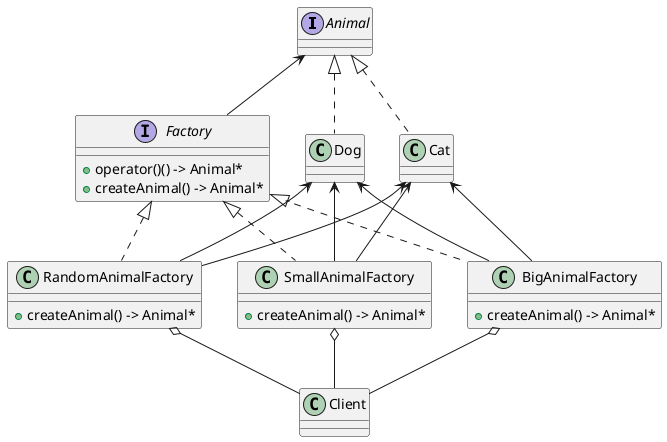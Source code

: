@startuml
' ----------------- Factory Design Pattern

interface Animal { }
class Dog { }
class Cat { }

Animal <|.. Dog
Animal <|.. Cat

interface Factory
{
    + operator()() -> Animal*
    + createAnimal() -> Animal*
}

class RandomAnimalFactory
{
    + createAnimal() -> Animal*
}

class SmallAnimalFactory
{
    + createAnimal() -> Animal*
}

class BigAnimalFactory
{
    + createAnimal() -> Animal*
}

Animal <- Factory
Dog <-- RandomAnimalFactory
Cat <-- RandomAnimalFactory
Dog <-- SmallAnimalFactory
Cat <-- SmallAnimalFactory
Dog <-- BigAnimalFactory
Cat <-- BigAnimalFactory
Factory <|.. RandomAnimalFactory
Factory <|.. SmallAnimalFactory
Factory <|.. BigAnimalFactory

class Client { }

RandomAnimalFactory o-- Client
SmallAnimalFactory o-- Client
BigAnimalFactory o-- Client

@enduml
